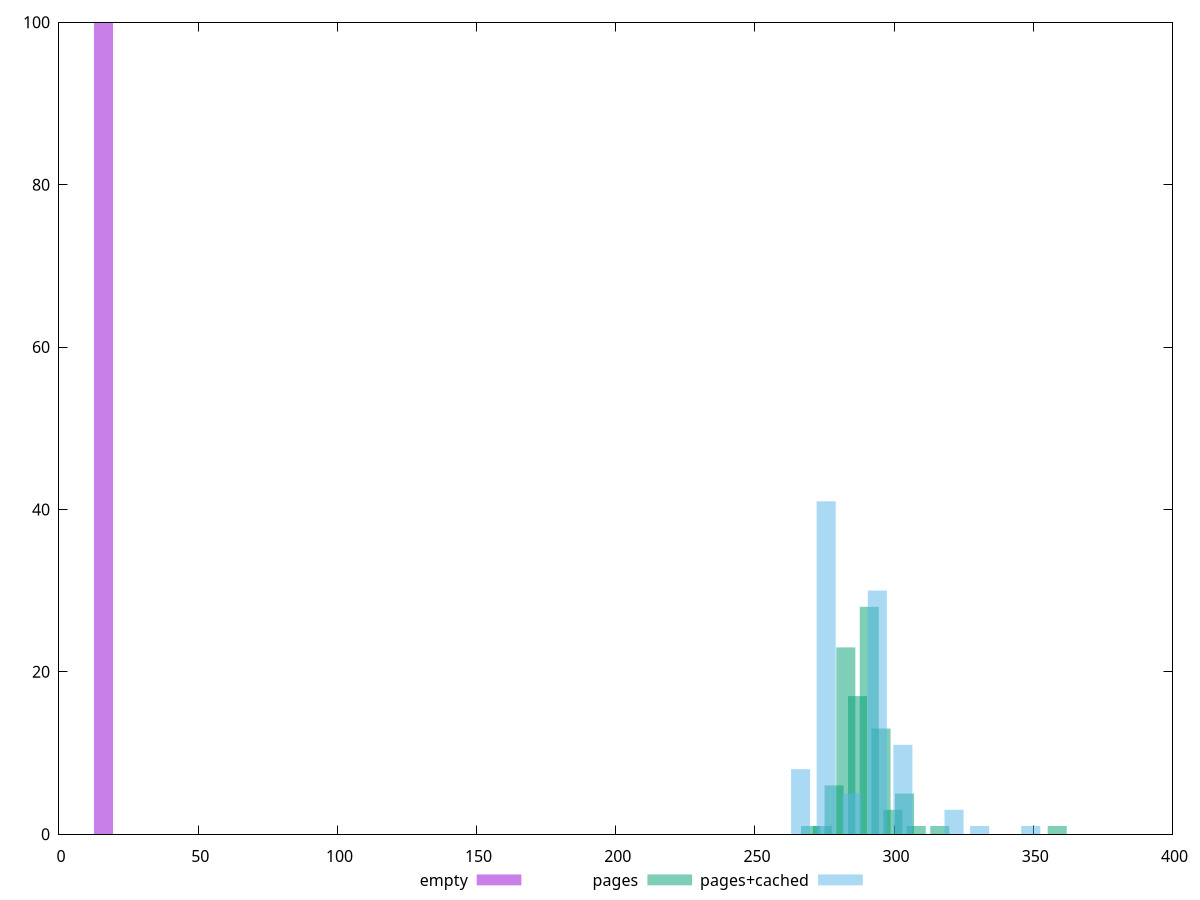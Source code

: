 $_empty <<EOF
16 100
EOF
$_pages <<EOF
358.5782908320104 1
282.64406453817287 23
291.0812007930437 28
286.8626326656083 17
307.9554733027854 1
278.4254964107375 6
295.29976892047915 13
274.20692828330203 1
303.73690517535 5
299.51833704791454 3
316.3926095576562 1
269.98836015586664 1
EOF
$_pagesCached <<EOF
284.7763765920858 5
293.96271132086275 30
275.59004186330884 41
330.7080502359706 1
266.4037071345319 8
321.5217155071936 3
303.1490460496397 11
349.08071969352454 1
EOF
set key outside below
set terminal pngcairo
set output "report_00006_2020-11-02T20-21-41.718Z/max-potential-fid/max-potential-fid_empty_pages_pages+cached+hist.png"
set boxwidth 6.851565816640208
set style fill transparent solid 0.5 noborder
set yrange [0:100]
plot $_empty title "empty" with boxes ,$_pages title "pages" with boxes ,$_pagesCached title "pages+cached" with boxes ,